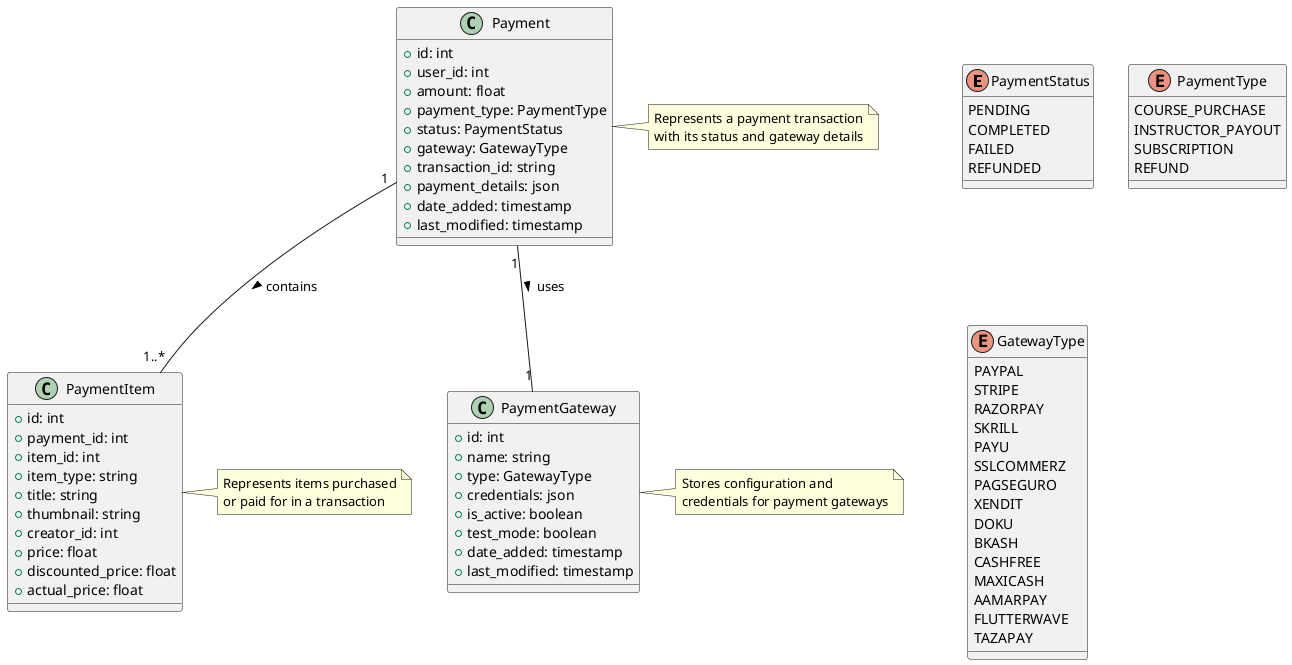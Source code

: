 @startuml Payment System

' Enums
enum PaymentStatus {
    PENDING
    COMPLETED
    FAILED
    REFUNDED
}

enum PaymentType {
    COURSE_PURCHASE
    INSTRUCTOR_PAYOUT
    SUBSCRIPTION
    REFUND
}

enum GatewayType {
    PAYPAL
    STRIPE
    RAZORPAY
    SKRILL
    PAYU
    SSLCOMMERZ
    PAGSEGURO
    XENDIT
    DOKU
    BKASH
    CASHFREE
    MAXICASH
    AAMARPAY
    FLUTTERWAVE
    TAZAPAY
}

' Classes
class Payment {
    +id: int
    +user_id: int
    +amount: float
    +payment_type: PaymentType
    +status: PaymentStatus
    +gateway: GatewayType
    +transaction_id: string
    +payment_details: json
    +date_added: timestamp
    +last_modified: timestamp
}

class PaymentItem {
    +id: int
    +payment_id: int
    +item_id: int
    +item_type: string
    +title: string
    +thumbnail: string
    +creator_id: int
    +price: float
    +discounted_price: float
    +actual_price: float
}

class PaymentGateway {
    +id: int
    +name: string
    +type: GatewayType
    +credentials: json
    +is_active: boolean
    +test_mode: boolean
    +date_added: timestamp
    +last_modified: timestamp
}

' Relationships
Payment "1" -- "1..*" PaymentItem : contains >
Payment "1" -- "1" PaymentGateway : uses >

' Notes
note right of Payment
    Represents a payment transaction
    with its status and gateway details
end note

note right of PaymentItem
    Represents items purchased
    or paid for in a transaction
end note

note right of PaymentGateway
    Stores configuration and
    credentials for payment gateways
end note

@enduml 